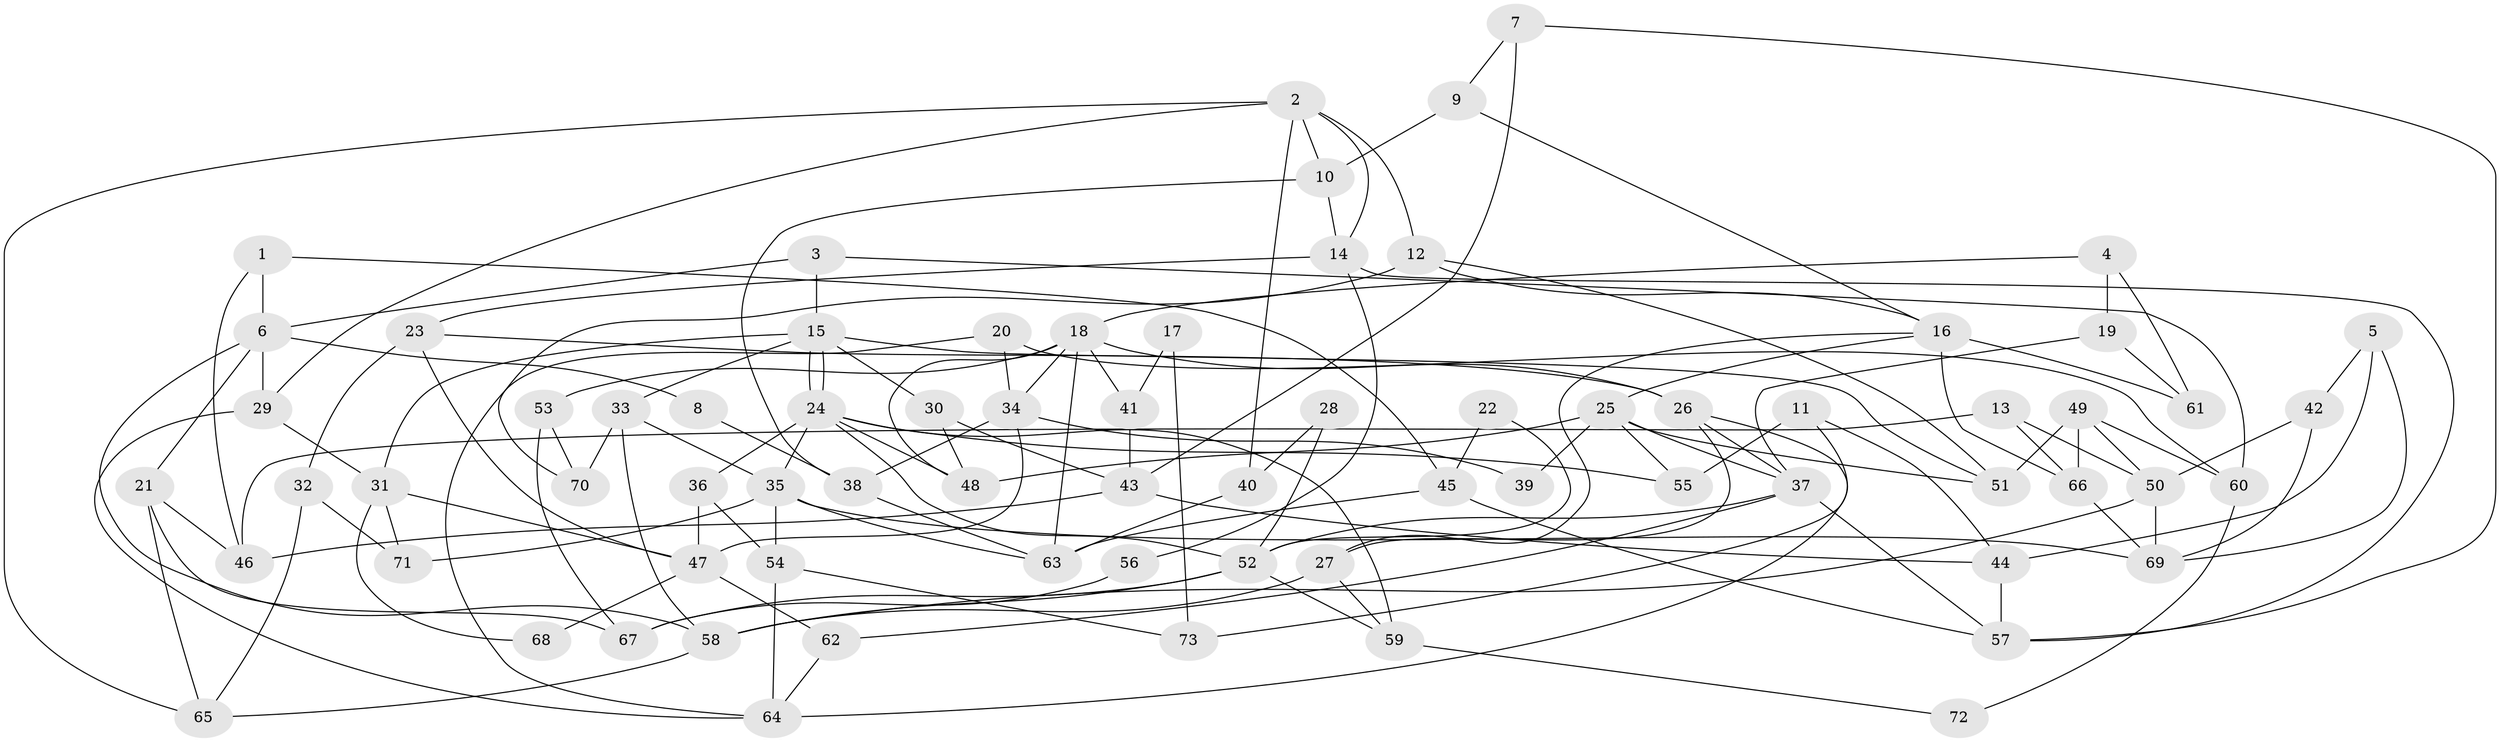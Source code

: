 // Generated by graph-tools (version 1.1) at 2025/36/03/09/25 02:36:03]
// undirected, 73 vertices, 146 edges
graph export_dot {
graph [start="1"]
  node [color=gray90,style=filled];
  1;
  2;
  3;
  4;
  5;
  6;
  7;
  8;
  9;
  10;
  11;
  12;
  13;
  14;
  15;
  16;
  17;
  18;
  19;
  20;
  21;
  22;
  23;
  24;
  25;
  26;
  27;
  28;
  29;
  30;
  31;
  32;
  33;
  34;
  35;
  36;
  37;
  38;
  39;
  40;
  41;
  42;
  43;
  44;
  45;
  46;
  47;
  48;
  49;
  50;
  51;
  52;
  53;
  54;
  55;
  56;
  57;
  58;
  59;
  60;
  61;
  62;
  63;
  64;
  65;
  66;
  67;
  68;
  69;
  70;
  71;
  72;
  73;
  1 -- 46;
  1 -- 6;
  1 -- 45;
  2 -- 14;
  2 -- 65;
  2 -- 10;
  2 -- 12;
  2 -- 29;
  2 -- 40;
  3 -- 60;
  3 -- 6;
  3 -- 15;
  4 -- 61;
  4 -- 18;
  4 -- 19;
  5 -- 42;
  5 -- 69;
  5 -- 44;
  6 -- 21;
  6 -- 29;
  6 -- 8;
  6 -- 58;
  7 -- 43;
  7 -- 9;
  7 -- 57;
  8 -- 38;
  9 -- 16;
  9 -- 10;
  10 -- 14;
  10 -- 38;
  11 -- 55;
  11 -- 44;
  11 -- 73;
  12 -- 16;
  12 -- 51;
  12 -- 70;
  13 -- 46;
  13 -- 50;
  13 -- 66;
  14 -- 23;
  14 -- 57;
  14 -- 56;
  15 -- 24;
  15 -- 24;
  15 -- 30;
  15 -- 31;
  15 -- 33;
  15 -- 51;
  16 -- 66;
  16 -- 25;
  16 -- 27;
  16 -- 61;
  17 -- 41;
  17 -- 73;
  18 -- 48;
  18 -- 63;
  18 -- 26;
  18 -- 34;
  18 -- 41;
  18 -- 53;
  19 -- 37;
  19 -- 61;
  20 -- 34;
  20 -- 64;
  20 -- 60;
  21 -- 65;
  21 -- 67;
  21 -- 46;
  22 -- 52;
  22 -- 45;
  23 -- 26;
  23 -- 47;
  23 -- 32;
  24 -- 35;
  24 -- 36;
  24 -- 48;
  24 -- 52;
  24 -- 55;
  24 -- 59;
  25 -- 51;
  25 -- 37;
  25 -- 39;
  25 -- 48;
  25 -- 55;
  26 -- 27;
  26 -- 37;
  26 -- 64;
  27 -- 59;
  27 -- 58;
  28 -- 40;
  28 -- 52;
  29 -- 64;
  29 -- 31;
  30 -- 48;
  30 -- 43;
  31 -- 47;
  31 -- 68;
  31 -- 71;
  32 -- 71;
  32 -- 65;
  33 -- 58;
  33 -- 35;
  33 -- 70;
  34 -- 38;
  34 -- 39;
  34 -- 47;
  35 -- 54;
  35 -- 63;
  35 -- 69;
  35 -- 71;
  36 -- 47;
  36 -- 54;
  37 -- 52;
  37 -- 57;
  37 -- 62;
  38 -- 63;
  40 -- 63;
  41 -- 43;
  42 -- 50;
  42 -- 69;
  43 -- 44;
  43 -- 46;
  44 -- 57;
  45 -- 57;
  45 -- 63;
  47 -- 62;
  47 -- 68;
  49 -- 66;
  49 -- 51;
  49 -- 50;
  49 -- 60;
  50 -- 58;
  50 -- 69;
  52 -- 58;
  52 -- 59;
  52 -- 67;
  53 -- 70;
  53 -- 67;
  54 -- 64;
  54 -- 73;
  56 -- 67;
  58 -- 65;
  59 -- 72;
  60 -- 72;
  62 -- 64;
  66 -- 69;
}
